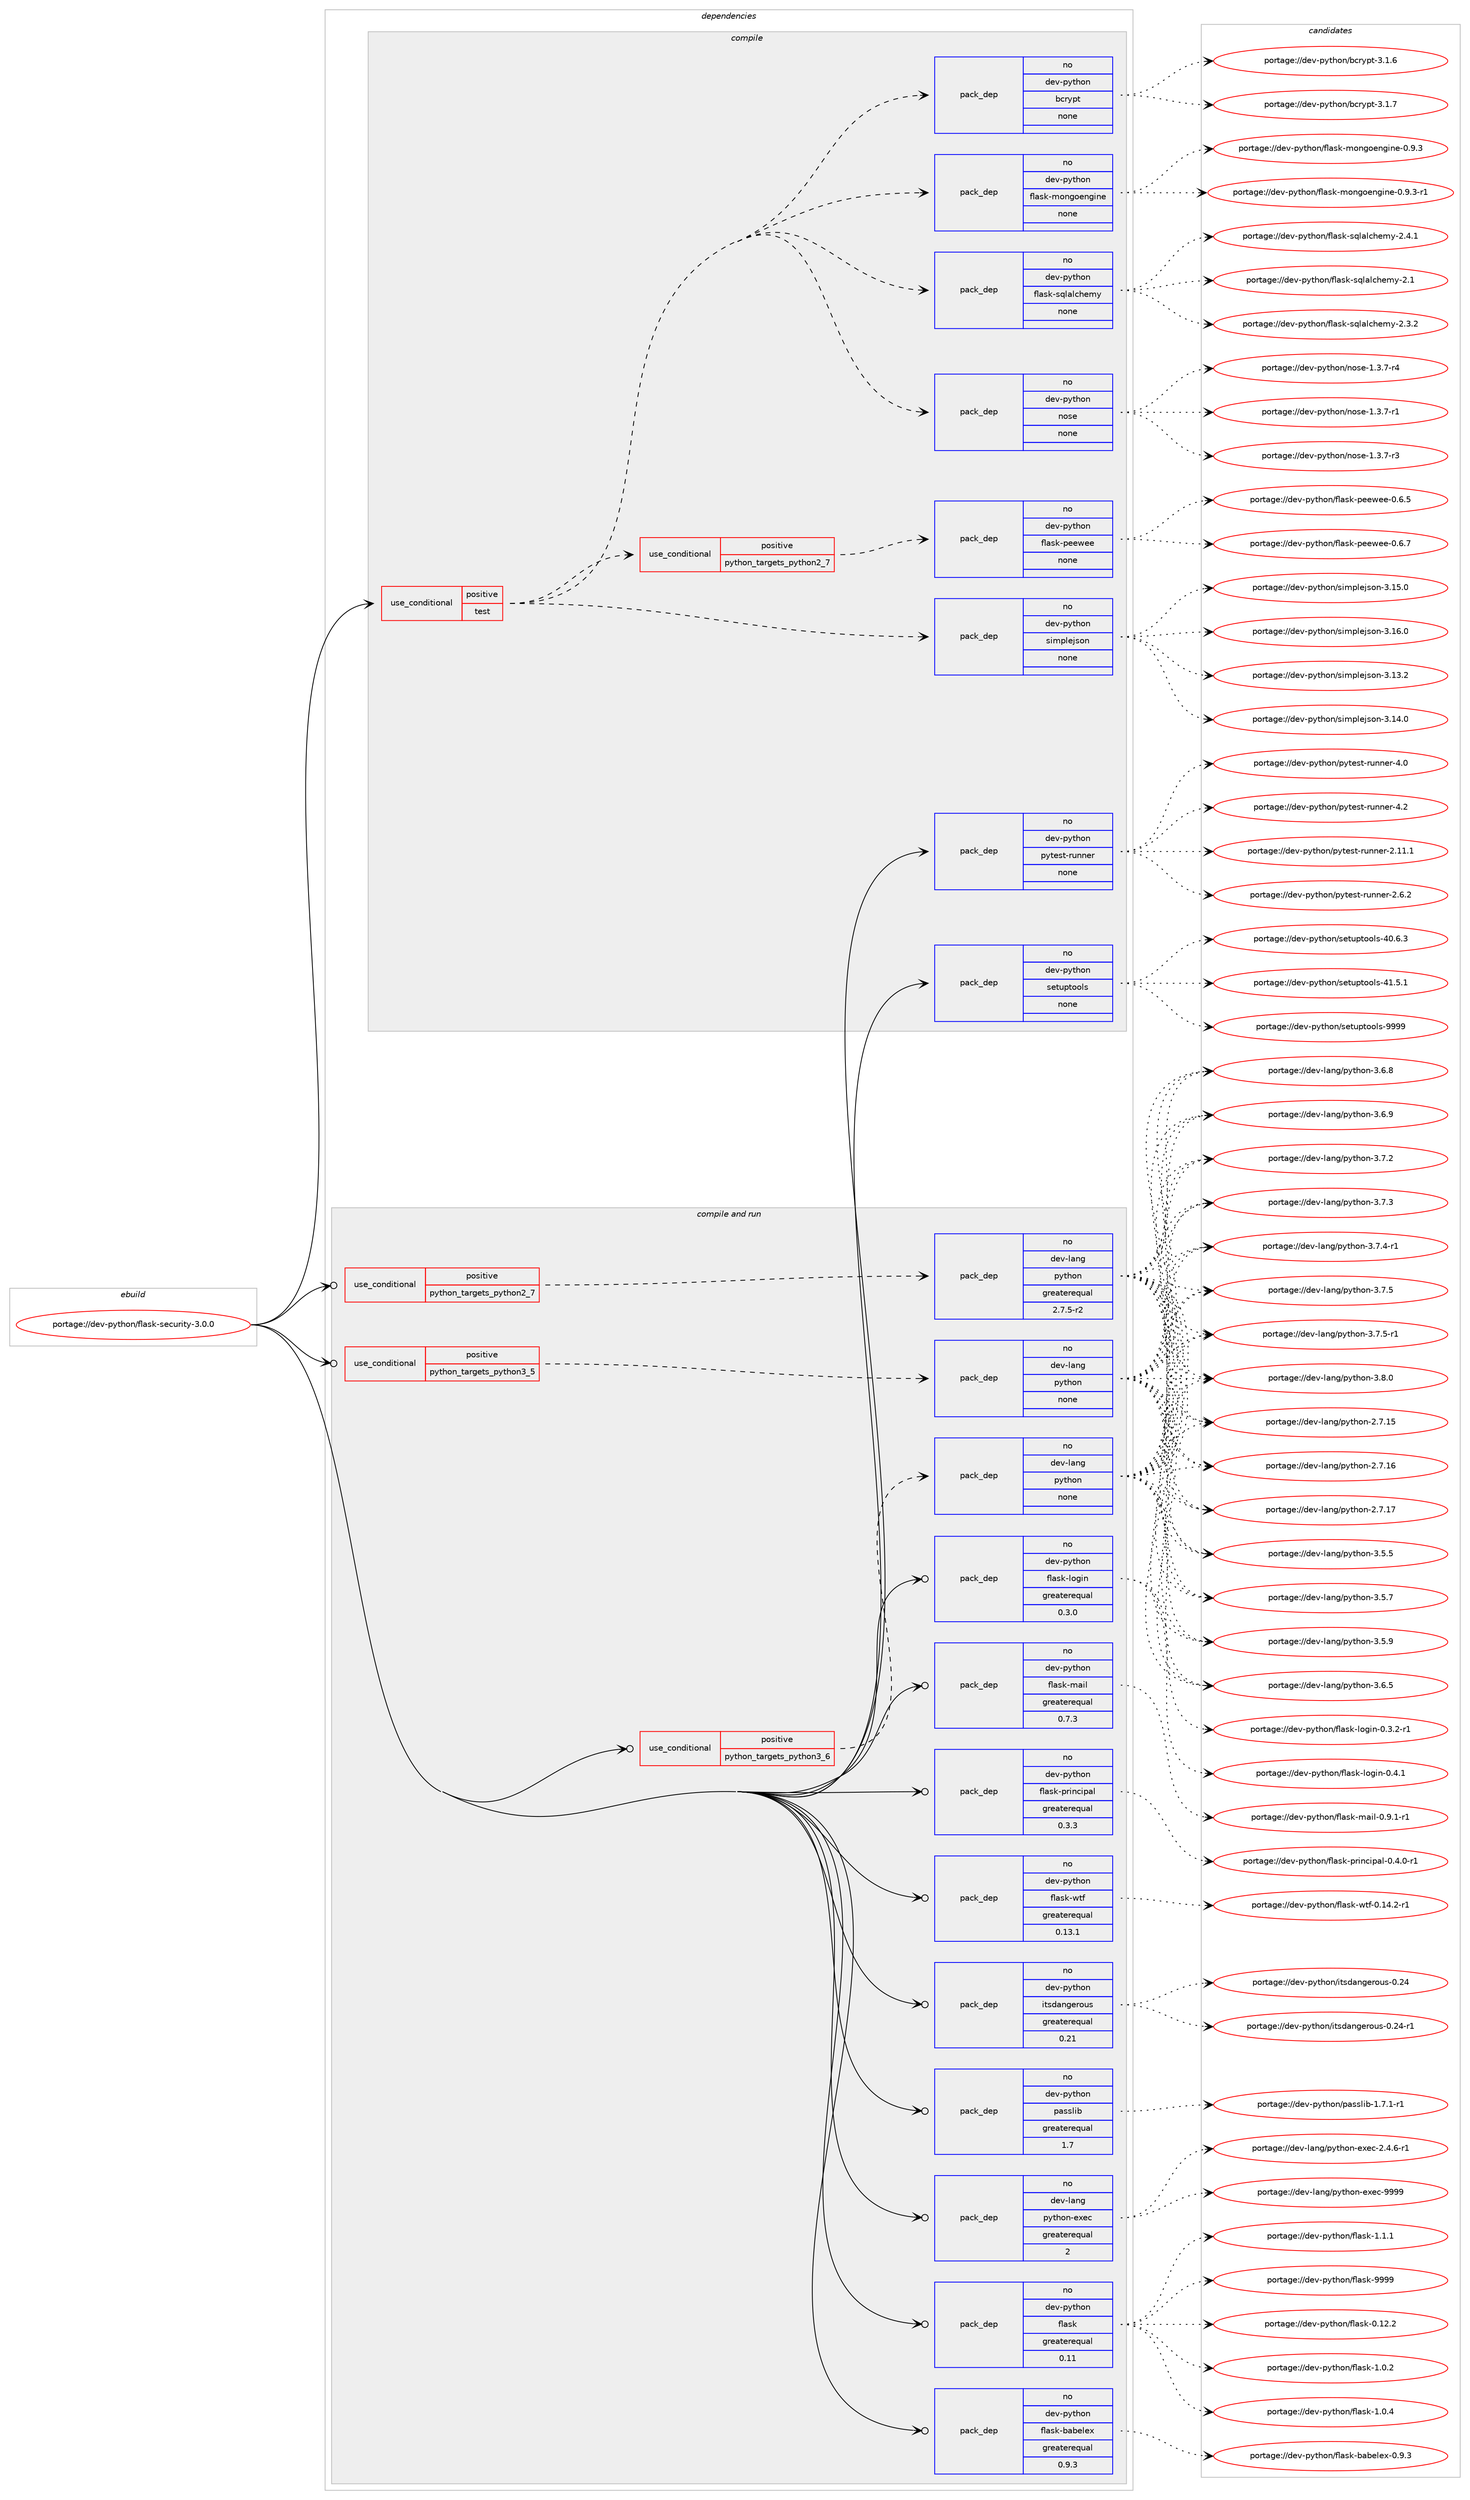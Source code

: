 digraph prolog {

# *************
# Graph options
# *************

newrank=true;
concentrate=true;
compound=true;
graph [rankdir=LR,fontname=Helvetica,fontsize=10,ranksep=1.5];#, ranksep=2.5, nodesep=0.2];
edge  [arrowhead=vee];
node  [fontname=Helvetica,fontsize=10];

# **********
# The ebuild
# **********

subgraph cluster_leftcol {
color=gray;
rank=same;
label=<<i>ebuild</i>>;
id [label="portage://dev-python/flask-security-3.0.0", color=red, width=4, href="../dev-python/flask-security-3.0.0.svg"];
}

# ****************
# The dependencies
# ****************

subgraph cluster_midcol {
color=gray;
label=<<i>dependencies</i>>;
subgraph cluster_compile {
fillcolor="#eeeeee";
style=filled;
label=<<i>compile</i>>;
subgraph cond28844 {
dependency140194 [label=<<TABLE BORDER="0" CELLBORDER="1" CELLSPACING="0" CELLPADDING="4"><TR><TD ROWSPAN="3" CELLPADDING="10">use_conditional</TD></TR><TR><TD>positive</TD></TR><TR><TD>test</TD></TR></TABLE>>, shape=none, color=red];
subgraph pack108032 {
dependency140195 [label=<<TABLE BORDER="0" CELLBORDER="1" CELLSPACING="0" CELLPADDING="4" WIDTH="220"><TR><TD ROWSPAN="6" CELLPADDING="30">pack_dep</TD></TR><TR><TD WIDTH="110">no</TD></TR><TR><TD>dev-python</TD></TR><TR><TD>nose</TD></TR><TR><TD>none</TD></TR><TR><TD></TD></TR></TABLE>>, shape=none, color=blue];
}
dependency140194:e -> dependency140195:w [weight=20,style="dashed",arrowhead="vee"];
subgraph pack108033 {
dependency140196 [label=<<TABLE BORDER="0" CELLBORDER="1" CELLSPACING="0" CELLPADDING="4" WIDTH="220"><TR><TD ROWSPAN="6" CELLPADDING="30">pack_dep</TD></TR><TR><TD WIDTH="110">no</TD></TR><TR><TD>dev-python</TD></TR><TR><TD>flask-sqlalchemy</TD></TR><TR><TD>none</TD></TR><TR><TD></TD></TR></TABLE>>, shape=none, color=blue];
}
dependency140194:e -> dependency140196:w [weight=20,style="dashed",arrowhead="vee"];
subgraph pack108034 {
dependency140197 [label=<<TABLE BORDER="0" CELLBORDER="1" CELLSPACING="0" CELLPADDING="4" WIDTH="220"><TR><TD ROWSPAN="6" CELLPADDING="30">pack_dep</TD></TR><TR><TD WIDTH="110">no</TD></TR><TR><TD>dev-python</TD></TR><TR><TD>flask-mongoengine</TD></TR><TR><TD>none</TD></TR><TR><TD></TD></TR></TABLE>>, shape=none, color=blue];
}
dependency140194:e -> dependency140197:w [weight=20,style="dashed",arrowhead="vee"];
subgraph pack108035 {
dependency140198 [label=<<TABLE BORDER="0" CELLBORDER="1" CELLSPACING="0" CELLPADDING="4" WIDTH="220"><TR><TD ROWSPAN="6" CELLPADDING="30">pack_dep</TD></TR><TR><TD WIDTH="110">no</TD></TR><TR><TD>dev-python</TD></TR><TR><TD>bcrypt</TD></TR><TR><TD>none</TD></TR><TR><TD></TD></TR></TABLE>>, shape=none, color=blue];
}
dependency140194:e -> dependency140198:w [weight=20,style="dashed",arrowhead="vee"];
subgraph pack108036 {
dependency140199 [label=<<TABLE BORDER="0" CELLBORDER="1" CELLSPACING="0" CELLPADDING="4" WIDTH="220"><TR><TD ROWSPAN="6" CELLPADDING="30">pack_dep</TD></TR><TR><TD WIDTH="110">no</TD></TR><TR><TD>dev-python</TD></TR><TR><TD>simplejson</TD></TR><TR><TD>none</TD></TR><TR><TD></TD></TR></TABLE>>, shape=none, color=blue];
}
dependency140194:e -> dependency140199:w [weight=20,style="dashed",arrowhead="vee"];
subgraph cond28845 {
dependency140200 [label=<<TABLE BORDER="0" CELLBORDER="1" CELLSPACING="0" CELLPADDING="4"><TR><TD ROWSPAN="3" CELLPADDING="10">use_conditional</TD></TR><TR><TD>positive</TD></TR><TR><TD>python_targets_python2_7</TD></TR></TABLE>>, shape=none, color=red];
subgraph pack108037 {
dependency140201 [label=<<TABLE BORDER="0" CELLBORDER="1" CELLSPACING="0" CELLPADDING="4" WIDTH="220"><TR><TD ROWSPAN="6" CELLPADDING="30">pack_dep</TD></TR><TR><TD WIDTH="110">no</TD></TR><TR><TD>dev-python</TD></TR><TR><TD>flask-peewee</TD></TR><TR><TD>none</TD></TR><TR><TD></TD></TR></TABLE>>, shape=none, color=blue];
}
dependency140200:e -> dependency140201:w [weight=20,style="dashed",arrowhead="vee"];
}
dependency140194:e -> dependency140200:w [weight=20,style="dashed",arrowhead="vee"];
}
id:e -> dependency140194:w [weight=20,style="solid",arrowhead="vee"];
subgraph pack108038 {
dependency140202 [label=<<TABLE BORDER="0" CELLBORDER="1" CELLSPACING="0" CELLPADDING="4" WIDTH="220"><TR><TD ROWSPAN="6" CELLPADDING="30">pack_dep</TD></TR><TR><TD WIDTH="110">no</TD></TR><TR><TD>dev-python</TD></TR><TR><TD>pytest-runner</TD></TR><TR><TD>none</TD></TR><TR><TD></TD></TR></TABLE>>, shape=none, color=blue];
}
id:e -> dependency140202:w [weight=20,style="solid",arrowhead="vee"];
subgraph pack108039 {
dependency140203 [label=<<TABLE BORDER="0" CELLBORDER="1" CELLSPACING="0" CELLPADDING="4" WIDTH="220"><TR><TD ROWSPAN="6" CELLPADDING="30">pack_dep</TD></TR><TR><TD WIDTH="110">no</TD></TR><TR><TD>dev-python</TD></TR><TR><TD>setuptools</TD></TR><TR><TD>none</TD></TR><TR><TD></TD></TR></TABLE>>, shape=none, color=blue];
}
id:e -> dependency140203:w [weight=20,style="solid",arrowhead="vee"];
}
subgraph cluster_compileandrun {
fillcolor="#eeeeee";
style=filled;
label=<<i>compile and run</i>>;
subgraph cond28846 {
dependency140204 [label=<<TABLE BORDER="0" CELLBORDER="1" CELLSPACING="0" CELLPADDING="4"><TR><TD ROWSPAN="3" CELLPADDING="10">use_conditional</TD></TR><TR><TD>positive</TD></TR><TR><TD>python_targets_python2_7</TD></TR></TABLE>>, shape=none, color=red];
subgraph pack108040 {
dependency140205 [label=<<TABLE BORDER="0" CELLBORDER="1" CELLSPACING="0" CELLPADDING="4" WIDTH="220"><TR><TD ROWSPAN="6" CELLPADDING="30">pack_dep</TD></TR><TR><TD WIDTH="110">no</TD></TR><TR><TD>dev-lang</TD></TR><TR><TD>python</TD></TR><TR><TD>greaterequal</TD></TR><TR><TD>2.7.5-r2</TD></TR></TABLE>>, shape=none, color=blue];
}
dependency140204:e -> dependency140205:w [weight=20,style="dashed",arrowhead="vee"];
}
id:e -> dependency140204:w [weight=20,style="solid",arrowhead="odotvee"];
subgraph cond28847 {
dependency140206 [label=<<TABLE BORDER="0" CELLBORDER="1" CELLSPACING="0" CELLPADDING="4"><TR><TD ROWSPAN="3" CELLPADDING="10">use_conditional</TD></TR><TR><TD>positive</TD></TR><TR><TD>python_targets_python3_5</TD></TR></TABLE>>, shape=none, color=red];
subgraph pack108041 {
dependency140207 [label=<<TABLE BORDER="0" CELLBORDER="1" CELLSPACING="0" CELLPADDING="4" WIDTH="220"><TR><TD ROWSPAN="6" CELLPADDING="30">pack_dep</TD></TR><TR><TD WIDTH="110">no</TD></TR><TR><TD>dev-lang</TD></TR><TR><TD>python</TD></TR><TR><TD>none</TD></TR><TR><TD></TD></TR></TABLE>>, shape=none, color=blue];
}
dependency140206:e -> dependency140207:w [weight=20,style="dashed",arrowhead="vee"];
}
id:e -> dependency140206:w [weight=20,style="solid",arrowhead="odotvee"];
subgraph cond28848 {
dependency140208 [label=<<TABLE BORDER="0" CELLBORDER="1" CELLSPACING="0" CELLPADDING="4"><TR><TD ROWSPAN="3" CELLPADDING="10">use_conditional</TD></TR><TR><TD>positive</TD></TR><TR><TD>python_targets_python3_6</TD></TR></TABLE>>, shape=none, color=red];
subgraph pack108042 {
dependency140209 [label=<<TABLE BORDER="0" CELLBORDER="1" CELLSPACING="0" CELLPADDING="4" WIDTH="220"><TR><TD ROWSPAN="6" CELLPADDING="30">pack_dep</TD></TR><TR><TD WIDTH="110">no</TD></TR><TR><TD>dev-lang</TD></TR><TR><TD>python</TD></TR><TR><TD>none</TD></TR><TR><TD></TD></TR></TABLE>>, shape=none, color=blue];
}
dependency140208:e -> dependency140209:w [weight=20,style="dashed",arrowhead="vee"];
}
id:e -> dependency140208:w [weight=20,style="solid",arrowhead="odotvee"];
subgraph pack108043 {
dependency140210 [label=<<TABLE BORDER="0" CELLBORDER="1" CELLSPACING="0" CELLPADDING="4" WIDTH="220"><TR><TD ROWSPAN="6" CELLPADDING="30">pack_dep</TD></TR><TR><TD WIDTH="110">no</TD></TR><TR><TD>dev-lang</TD></TR><TR><TD>python-exec</TD></TR><TR><TD>greaterequal</TD></TR><TR><TD>2</TD></TR></TABLE>>, shape=none, color=blue];
}
id:e -> dependency140210:w [weight=20,style="solid",arrowhead="odotvee"];
subgraph pack108044 {
dependency140211 [label=<<TABLE BORDER="0" CELLBORDER="1" CELLSPACING="0" CELLPADDING="4" WIDTH="220"><TR><TD ROWSPAN="6" CELLPADDING="30">pack_dep</TD></TR><TR><TD WIDTH="110">no</TD></TR><TR><TD>dev-python</TD></TR><TR><TD>flask</TD></TR><TR><TD>greaterequal</TD></TR><TR><TD>0.11</TD></TR></TABLE>>, shape=none, color=blue];
}
id:e -> dependency140211:w [weight=20,style="solid",arrowhead="odotvee"];
subgraph pack108045 {
dependency140212 [label=<<TABLE BORDER="0" CELLBORDER="1" CELLSPACING="0" CELLPADDING="4" WIDTH="220"><TR><TD ROWSPAN="6" CELLPADDING="30">pack_dep</TD></TR><TR><TD WIDTH="110">no</TD></TR><TR><TD>dev-python</TD></TR><TR><TD>flask-babelex</TD></TR><TR><TD>greaterequal</TD></TR><TR><TD>0.9.3</TD></TR></TABLE>>, shape=none, color=blue];
}
id:e -> dependency140212:w [weight=20,style="solid",arrowhead="odotvee"];
subgraph pack108046 {
dependency140213 [label=<<TABLE BORDER="0" CELLBORDER="1" CELLSPACING="0" CELLPADDING="4" WIDTH="220"><TR><TD ROWSPAN="6" CELLPADDING="30">pack_dep</TD></TR><TR><TD WIDTH="110">no</TD></TR><TR><TD>dev-python</TD></TR><TR><TD>flask-login</TD></TR><TR><TD>greaterequal</TD></TR><TR><TD>0.3.0</TD></TR></TABLE>>, shape=none, color=blue];
}
id:e -> dependency140213:w [weight=20,style="solid",arrowhead="odotvee"];
subgraph pack108047 {
dependency140214 [label=<<TABLE BORDER="0" CELLBORDER="1" CELLSPACING="0" CELLPADDING="4" WIDTH="220"><TR><TD ROWSPAN="6" CELLPADDING="30">pack_dep</TD></TR><TR><TD WIDTH="110">no</TD></TR><TR><TD>dev-python</TD></TR><TR><TD>flask-mail</TD></TR><TR><TD>greaterequal</TD></TR><TR><TD>0.7.3</TD></TR></TABLE>>, shape=none, color=blue];
}
id:e -> dependency140214:w [weight=20,style="solid",arrowhead="odotvee"];
subgraph pack108048 {
dependency140215 [label=<<TABLE BORDER="0" CELLBORDER="1" CELLSPACING="0" CELLPADDING="4" WIDTH="220"><TR><TD ROWSPAN="6" CELLPADDING="30">pack_dep</TD></TR><TR><TD WIDTH="110">no</TD></TR><TR><TD>dev-python</TD></TR><TR><TD>flask-principal</TD></TR><TR><TD>greaterequal</TD></TR><TR><TD>0.3.3</TD></TR></TABLE>>, shape=none, color=blue];
}
id:e -> dependency140215:w [weight=20,style="solid",arrowhead="odotvee"];
subgraph pack108049 {
dependency140216 [label=<<TABLE BORDER="0" CELLBORDER="1" CELLSPACING="0" CELLPADDING="4" WIDTH="220"><TR><TD ROWSPAN="6" CELLPADDING="30">pack_dep</TD></TR><TR><TD WIDTH="110">no</TD></TR><TR><TD>dev-python</TD></TR><TR><TD>flask-wtf</TD></TR><TR><TD>greaterequal</TD></TR><TR><TD>0.13.1</TD></TR></TABLE>>, shape=none, color=blue];
}
id:e -> dependency140216:w [weight=20,style="solid",arrowhead="odotvee"];
subgraph pack108050 {
dependency140217 [label=<<TABLE BORDER="0" CELLBORDER="1" CELLSPACING="0" CELLPADDING="4" WIDTH="220"><TR><TD ROWSPAN="6" CELLPADDING="30">pack_dep</TD></TR><TR><TD WIDTH="110">no</TD></TR><TR><TD>dev-python</TD></TR><TR><TD>itsdangerous</TD></TR><TR><TD>greaterequal</TD></TR><TR><TD>0.21</TD></TR></TABLE>>, shape=none, color=blue];
}
id:e -> dependency140217:w [weight=20,style="solid",arrowhead="odotvee"];
subgraph pack108051 {
dependency140218 [label=<<TABLE BORDER="0" CELLBORDER="1" CELLSPACING="0" CELLPADDING="4" WIDTH="220"><TR><TD ROWSPAN="6" CELLPADDING="30">pack_dep</TD></TR><TR><TD WIDTH="110">no</TD></TR><TR><TD>dev-python</TD></TR><TR><TD>passlib</TD></TR><TR><TD>greaterequal</TD></TR><TR><TD>1.7</TD></TR></TABLE>>, shape=none, color=blue];
}
id:e -> dependency140218:w [weight=20,style="solid",arrowhead="odotvee"];
}
subgraph cluster_run {
fillcolor="#eeeeee";
style=filled;
label=<<i>run</i>>;
}
}

# **************
# The candidates
# **************

subgraph cluster_choices {
rank=same;
color=gray;
label=<<i>candidates</i>>;

subgraph choice108032 {
color=black;
nodesep=1;
choiceportage10010111845112121116104111110471101111151014549465146554511449 [label="portage://dev-python/nose-1.3.7-r1", color=red, width=4,href="../dev-python/nose-1.3.7-r1.svg"];
choiceportage10010111845112121116104111110471101111151014549465146554511451 [label="portage://dev-python/nose-1.3.7-r3", color=red, width=4,href="../dev-python/nose-1.3.7-r3.svg"];
choiceportage10010111845112121116104111110471101111151014549465146554511452 [label="portage://dev-python/nose-1.3.7-r4", color=red, width=4,href="../dev-python/nose-1.3.7-r4.svg"];
dependency140195:e -> choiceportage10010111845112121116104111110471101111151014549465146554511449:w [style=dotted,weight="100"];
dependency140195:e -> choiceportage10010111845112121116104111110471101111151014549465146554511451:w [style=dotted,weight="100"];
dependency140195:e -> choiceportage10010111845112121116104111110471101111151014549465146554511452:w [style=dotted,weight="100"];
}
subgraph choice108033 {
color=black;
nodesep=1;
choiceportage10010111845112121116104111110471021089711510745115113108971089910410110912145504649 [label="portage://dev-python/flask-sqlalchemy-2.1", color=red, width=4,href="../dev-python/flask-sqlalchemy-2.1.svg"];
choiceportage100101118451121211161041111104710210897115107451151131089710899104101109121455046514650 [label="portage://dev-python/flask-sqlalchemy-2.3.2", color=red, width=4,href="../dev-python/flask-sqlalchemy-2.3.2.svg"];
choiceportage100101118451121211161041111104710210897115107451151131089710899104101109121455046524649 [label="portage://dev-python/flask-sqlalchemy-2.4.1", color=red, width=4,href="../dev-python/flask-sqlalchemy-2.4.1.svg"];
dependency140196:e -> choiceportage10010111845112121116104111110471021089711510745115113108971089910410110912145504649:w [style=dotted,weight="100"];
dependency140196:e -> choiceportage100101118451121211161041111104710210897115107451151131089710899104101109121455046514650:w [style=dotted,weight="100"];
dependency140196:e -> choiceportage100101118451121211161041111104710210897115107451151131089710899104101109121455046524649:w [style=dotted,weight="100"];
}
subgraph choice108034 {
color=black;
nodesep=1;
choiceportage10010111845112121116104111110471021089711510745109111110103111101110103105110101454846574651 [label="portage://dev-python/flask-mongoengine-0.9.3", color=red, width=4,href="../dev-python/flask-mongoengine-0.9.3.svg"];
choiceportage100101118451121211161041111104710210897115107451091111101031111011101031051101014548465746514511449 [label="portage://dev-python/flask-mongoengine-0.9.3-r1", color=red, width=4,href="../dev-python/flask-mongoengine-0.9.3-r1.svg"];
dependency140197:e -> choiceportage10010111845112121116104111110471021089711510745109111110103111101110103105110101454846574651:w [style=dotted,weight="100"];
dependency140197:e -> choiceportage100101118451121211161041111104710210897115107451091111101031111011101031051101014548465746514511449:w [style=dotted,weight="100"];
}
subgraph choice108035 {
color=black;
nodesep=1;
choiceportage10010111845112121116104111110479899114121112116455146494654 [label="portage://dev-python/bcrypt-3.1.6", color=red, width=4,href="../dev-python/bcrypt-3.1.6.svg"];
choiceportage10010111845112121116104111110479899114121112116455146494655 [label="portage://dev-python/bcrypt-3.1.7", color=red, width=4,href="../dev-python/bcrypt-3.1.7.svg"];
dependency140198:e -> choiceportage10010111845112121116104111110479899114121112116455146494654:w [style=dotted,weight="100"];
dependency140198:e -> choiceportage10010111845112121116104111110479899114121112116455146494655:w [style=dotted,weight="100"];
}
subgraph choice108036 {
color=black;
nodesep=1;
choiceportage100101118451121211161041111104711510510911210810110611511111045514649514650 [label="portage://dev-python/simplejson-3.13.2", color=red, width=4,href="../dev-python/simplejson-3.13.2.svg"];
choiceportage100101118451121211161041111104711510510911210810110611511111045514649524648 [label="portage://dev-python/simplejson-3.14.0", color=red, width=4,href="../dev-python/simplejson-3.14.0.svg"];
choiceportage100101118451121211161041111104711510510911210810110611511111045514649534648 [label="portage://dev-python/simplejson-3.15.0", color=red, width=4,href="../dev-python/simplejson-3.15.0.svg"];
choiceportage100101118451121211161041111104711510510911210810110611511111045514649544648 [label="portage://dev-python/simplejson-3.16.0", color=red, width=4,href="../dev-python/simplejson-3.16.0.svg"];
dependency140199:e -> choiceportage100101118451121211161041111104711510510911210810110611511111045514649514650:w [style=dotted,weight="100"];
dependency140199:e -> choiceportage100101118451121211161041111104711510510911210810110611511111045514649524648:w [style=dotted,weight="100"];
dependency140199:e -> choiceportage100101118451121211161041111104711510510911210810110611511111045514649534648:w [style=dotted,weight="100"];
dependency140199:e -> choiceportage100101118451121211161041111104711510510911210810110611511111045514649544648:w [style=dotted,weight="100"];
}
subgraph choice108037 {
color=black;
nodesep=1;
choiceportage10010111845112121116104111110471021089711510745112101101119101101454846544653 [label="portage://dev-python/flask-peewee-0.6.5", color=red, width=4,href="../dev-python/flask-peewee-0.6.5.svg"];
choiceportage10010111845112121116104111110471021089711510745112101101119101101454846544655 [label="portage://dev-python/flask-peewee-0.6.7", color=red, width=4,href="../dev-python/flask-peewee-0.6.7.svg"];
dependency140201:e -> choiceportage10010111845112121116104111110471021089711510745112101101119101101454846544653:w [style=dotted,weight="100"];
dependency140201:e -> choiceportage10010111845112121116104111110471021089711510745112101101119101101454846544655:w [style=dotted,weight="100"];
}
subgraph choice108038 {
color=black;
nodesep=1;
choiceportage10010111845112121116104111110471121211161011151164511411711011010111445504649494649 [label="portage://dev-python/pytest-runner-2.11.1", color=red, width=4,href="../dev-python/pytest-runner-2.11.1.svg"];
choiceportage100101118451121211161041111104711212111610111511645114117110110101114455046544650 [label="portage://dev-python/pytest-runner-2.6.2", color=red, width=4,href="../dev-python/pytest-runner-2.6.2.svg"];
choiceportage10010111845112121116104111110471121211161011151164511411711011010111445524648 [label="portage://dev-python/pytest-runner-4.0", color=red, width=4,href="../dev-python/pytest-runner-4.0.svg"];
choiceportage10010111845112121116104111110471121211161011151164511411711011010111445524650 [label="portage://dev-python/pytest-runner-4.2", color=red, width=4,href="../dev-python/pytest-runner-4.2.svg"];
dependency140202:e -> choiceportage10010111845112121116104111110471121211161011151164511411711011010111445504649494649:w [style=dotted,weight="100"];
dependency140202:e -> choiceportage100101118451121211161041111104711212111610111511645114117110110101114455046544650:w [style=dotted,weight="100"];
dependency140202:e -> choiceportage10010111845112121116104111110471121211161011151164511411711011010111445524648:w [style=dotted,weight="100"];
dependency140202:e -> choiceportage10010111845112121116104111110471121211161011151164511411711011010111445524650:w [style=dotted,weight="100"];
}
subgraph choice108039 {
color=black;
nodesep=1;
choiceportage100101118451121211161041111104711510111611711211611111110811545524846544651 [label="portage://dev-python/setuptools-40.6.3", color=red, width=4,href="../dev-python/setuptools-40.6.3.svg"];
choiceportage100101118451121211161041111104711510111611711211611111110811545524946534649 [label="portage://dev-python/setuptools-41.5.1", color=red, width=4,href="../dev-python/setuptools-41.5.1.svg"];
choiceportage10010111845112121116104111110471151011161171121161111111081154557575757 [label="portage://dev-python/setuptools-9999", color=red, width=4,href="../dev-python/setuptools-9999.svg"];
dependency140203:e -> choiceportage100101118451121211161041111104711510111611711211611111110811545524846544651:w [style=dotted,weight="100"];
dependency140203:e -> choiceportage100101118451121211161041111104711510111611711211611111110811545524946534649:w [style=dotted,weight="100"];
dependency140203:e -> choiceportage10010111845112121116104111110471151011161171121161111111081154557575757:w [style=dotted,weight="100"];
}
subgraph choice108040 {
color=black;
nodesep=1;
choiceportage10010111845108971101034711212111610411111045504655464953 [label="portage://dev-lang/python-2.7.15", color=red, width=4,href="../dev-lang/python-2.7.15.svg"];
choiceportage10010111845108971101034711212111610411111045504655464954 [label="portage://dev-lang/python-2.7.16", color=red, width=4,href="../dev-lang/python-2.7.16.svg"];
choiceportage10010111845108971101034711212111610411111045504655464955 [label="portage://dev-lang/python-2.7.17", color=red, width=4,href="../dev-lang/python-2.7.17.svg"];
choiceportage100101118451089711010347112121116104111110455146534653 [label="portage://dev-lang/python-3.5.5", color=red, width=4,href="../dev-lang/python-3.5.5.svg"];
choiceportage100101118451089711010347112121116104111110455146534655 [label="portage://dev-lang/python-3.5.7", color=red, width=4,href="../dev-lang/python-3.5.7.svg"];
choiceportage100101118451089711010347112121116104111110455146534657 [label="portage://dev-lang/python-3.5.9", color=red, width=4,href="../dev-lang/python-3.5.9.svg"];
choiceportage100101118451089711010347112121116104111110455146544653 [label="portage://dev-lang/python-3.6.5", color=red, width=4,href="../dev-lang/python-3.6.5.svg"];
choiceportage100101118451089711010347112121116104111110455146544656 [label="portage://dev-lang/python-3.6.8", color=red, width=4,href="../dev-lang/python-3.6.8.svg"];
choiceportage100101118451089711010347112121116104111110455146544657 [label="portage://dev-lang/python-3.6.9", color=red, width=4,href="../dev-lang/python-3.6.9.svg"];
choiceportage100101118451089711010347112121116104111110455146554650 [label="portage://dev-lang/python-3.7.2", color=red, width=4,href="../dev-lang/python-3.7.2.svg"];
choiceportage100101118451089711010347112121116104111110455146554651 [label="portage://dev-lang/python-3.7.3", color=red, width=4,href="../dev-lang/python-3.7.3.svg"];
choiceportage1001011184510897110103471121211161041111104551465546524511449 [label="portage://dev-lang/python-3.7.4-r1", color=red, width=4,href="../dev-lang/python-3.7.4-r1.svg"];
choiceportage100101118451089711010347112121116104111110455146554653 [label="portage://dev-lang/python-3.7.5", color=red, width=4,href="../dev-lang/python-3.7.5.svg"];
choiceportage1001011184510897110103471121211161041111104551465546534511449 [label="portage://dev-lang/python-3.7.5-r1", color=red, width=4,href="../dev-lang/python-3.7.5-r1.svg"];
choiceportage100101118451089711010347112121116104111110455146564648 [label="portage://dev-lang/python-3.8.0", color=red, width=4,href="../dev-lang/python-3.8.0.svg"];
dependency140205:e -> choiceportage10010111845108971101034711212111610411111045504655464953:w [style=dotted,weight="100"];
dependency140205:e -> choiceportage10010111845108971101034711212111610411111045504655464954:w [style=dotted,weight="100"];
dependency140205:e -> choiceportage10010111845108971101034711212111610411111045504655464955:w [style=dotted,weight="100"];
dependency140205:e -> choiceportage100101118451089711010347112121116104111110455146534653:w [style=dotted,weight="100"];
dependency140205:e -> choiceportage100101118451089711010347112121116104111110455146534655:w [style=dotted,weight="100"];
dependency140205:e -> choiceportage100101118451089711010347112121116104111110455146534657:w [style=dotted,weight="100"];
dependency140205:e -> choiceportage100101118451089711010347112121116104111110455146544653:w [style=dotted,weight="100"];
dependency140205:e -> choiceportage100101118451089711010347112121116104111110455146544656:w [style=dotted,weight="100"];
dependency140205:e -> choiceportage100101118451089711010347112121116104111110455146544657:w [style=dotted,weight="100"];
dependency140205:e -> choiceportage100101118451089711010347112121116104111110455146554650:w [style=dotted,weight="100"];
dependency140205:e -> choiceportage100101118451089711010347112121116104111110455146554651:w [style=dotted,weight="100"];
dependency140205:e -> choiceportage1001011184510897110103471121211161041111104551465546524511449:w [style=dotted,weight="100"];
dependency140205:e -> choiceportage100101118451089711010347112121116104111110455146554653:w [style=dotted,weight="100"];
dependency140205:e -> choiceportage1001011184510897110103471121211161041111104551465546534511449:w [style=dotted,weight="100"];
dependency140205:e -> choiceportage100101118451089711010347112121116104111110455146564648:w [style=dotted,weight="100"];
}
subgraph choice108041 {
color=black;
nodesep=1;
choiceportage10010111845108971101034711212111610411111045504655464953 [label="portage://dev-lang/python-2.7.15", color=red, width=4,href="../dev-lang/python-2.7.15.svg"];
choiceportage10010111845108971101034711212111610411111045504655464954 [label="portage://dev-lang/python-2.7.16", color=red, width=4,href="../dev-lang/python-2.7.16.svg"];
choiceportage10010111845108971101034711212111610411111045504655464955 [label="portage://dev-lang/python-2.7.17", color=red, width=4,href="../dev-lang/python-2.7.17.svg"];
choiceportage100101118451089711010347112121116104111110455146534653 [label="portage://dev-lang/python-3.5.5", color=red, width=4,href="../dev-lang/python-3.5.5.svg"];
choiceportage100101118451089711010347112121116104111110455146534655 [label="portage://dev-lang/python-3.5.7", color=red, width=4,href="../dev-lang/python-3.5.7.svg"];
choiceportage100101118451089711010347112121116104111110455146534657 [label="portage://dev-lang/python-3.5.9", color=red, width=4,href="../dev-lang/python-3.5.9.svg"];
choiceportage100101118451089711010347112121116104111110455146544653 [label="portage://dev-lang/python-3.6.5", color=red, width=4,href="../dev-lang/python-3.6.5.svg"];
choiceportage100101118451089711010347112121116104111110455146544656 [label="portage://dev-lang/python-3.6.8", color=red, width=4,href="../dev-lang/python-3.6.8.svg"];
choiceportage100101118451089711010347112121116104111110455146544657 [label="portage://dev-lang/python-3.6.9", color=red, width=4,href="../dev-lang/python-3.6.9.svg"];
choiceportage100101118451089711010347112121116104111110455146554650 [label="portage://dev-lang/python-3.7.2", color=red, width=4,href="../dev-lang/python-3.7.2.svg"];
choiceportage100101118451089711010347112121116104111110455146554651 [label="portage://dev-lang/python-3.7.3", color=red, width=4,href="../dev-lang/python-3.7.3.svg"];
choiceportage1001011184510897110103471121211161041111104551465546524511449 [label="portage://dev-lang/python-3.7.4-r1", color=red, width=4,href="../dev-lang/python-3.7.4-r1.svg"];
choiceportage100101118451089711010347112121116104111110455146554653 [label="portage://dev-lang/python-3.7.5", color=red, width=4,href="../dev-lang/python-3.7.5.svg"];
choiceportage1001011184510897110103471121211161041111104551465546534511449 [label="portage://dev-lang/python-3.7.5-r1", color=red, width=4,href="../dev-lang/python-3.7.5-r1.svg"];
choiceportage100101118451089711010347112121116104111110455146564648 [label="portage://dev-lang/python-3.8.0", color=red, width=4,href="../dev-lang/python-3.8.0.svg"];
dependency140207:e -> choiceportage10010111845108971101034711212111610411111045504655464953:w [style=dotted,weight="100"];
dependency140207:e -> choiceportage10010111845108971101034711212111610411111045504655464954:w [style=dotted,weight="100"];
dependency140207:e -> choiceportage10010111845108971101034711212111610411111045504655464955:w [style=dotted,weight="100"];
dependency140207:e -> choiceportage100101118451089711010347112121116104111110455146534653:w [style=dotted,weight="100"];
dependency140207:e -> choiceportage100101118451089711010347112121116104111110455146534655:w [style=dotted,weight="100"];
dependency140207:e -> choiceportage100101118451089711010347112121116104111110455146534657:w [style=dotted,weight="100"];
dependency140207:e -> choiceportage100101118451089711010347112121116104111110455146544653:w [style=dotted,weight="100"];
dependency140207:e -> choiceportage100101118451089711010347112121116104111110455146544656:w [style=dotted,weight="100"];
dependency140207:e -> choiceportage100101118451089711010347112121116104111110455146544657:w [style=dotted,weight="100"];
dependency140207:e -> choiceportage100101118451089711010347112121116104111110455146554650:w [style=dotted,weight="100"];
dependency140207:e -> choiceportage100101118451089711010347112121116104111110455146554651:w [style=dotted,weight="100"];
dependency140207:e -> choiceportage1001011184510897110103471121211161041111104551465546524511449:w [style=dotted,weight="100"];
dependency140207:e -> choiceportage100101118451089711010347112121116104111110455146554653:w [style=dotted,weight="100"];
dependency140207:e -> choiceportage1001011184510897110103471121211161041111104551465546534511449:w [style=dotted,weight="100"];
dependency140207:e -> choiceportage100101118451089711010347112121116104111110455146564648:w [style=dotted,weight="100"];
}
subgraph choice108042 {
color=black;
nodesep=1;
choiceportage10010111845108971101034711212111610411111045504655464953 [label="portage://dev-lang/python-2.7.15", color=red, width=4,href="../dev-lang/python-2.7.15.svg"];
choiceportage10010111845108971101034711212111610411111045504655464954 [label="portage://dev-lang/python-2.7.16", color=red, width=4,href="../dev-lang/python-2.7.16.svg"];
choiceportage10010111845108971101034711212111610411111045504655464955 [label="portage://dev-lang/python-2.7.17", color=red, width=4,href="../dev-lang/python-2.7.17.svg"];
choiceportage100101118451089711010347112121116104111110455146534653 [label="portage://dev-lang/python-3.5.5", color=red, width=4,href="../dev-lang/python-3.5.5.svg"];
choiceportage100101118451089711010347112121116104111110455146534655 [label="portage://dev-lang/python-3.5.7", color=red, width=4,href="../dev-lang/python-3.5.7.svg"];
choiceportage100101118451089711010347112121116104111110455146534657 [label="portage://dev-lang/python-3.5.9", color=red, width=4,href="../dev-lang/python-3.5.9.svg"];
choiceportage100101118451089711010347112121116104111110455146544653 [label="portage://dev-lang/python-3.6.5", color=red, width=4,href="../dev-lang/python-3.6.5.svg"];
choiceportage100101118451089711010347112121116104111110455146544656 [label="portage://dev-lang/python-3.6.8", color=red, width=4,href="../dev-lang/python-3.6.8.svg"];
choiceportage100101118451089711010347112121116104111110455146544657 [label="portage://dev-lang/python-3.6.9", color=red, width=4,href="../dev-lang/python-3.6.9.svg"];
choiceportage100101118451089711010347112121116104111110455146554650 [label="portage://dev-lang/python-3.7.2", color=red, width=4,href="../dev-lang/python-3.7.2.svg"];
choiceportage100101118451089711010347112121116104111110455146554651 [label="portage://dev-lang/python-3.7.3", color=red, width=4,href="../dev-lang/python-3.7.3.svg"];
choiceportage1001011184510897110103471121211161041111104551465546524511449 [label="portage://dev-lang/python-3.7.4-r1", color=red, width=4,href="../dev-lang/python-3.7.4-r1.svg"];
choiceportage100101118451089711010347112121116104111110455146554653 [label="portage://dev-lang/python-3.7.5", color=red, width=4,href="../dev-lang/python-3.7.5.svg"];
choiceportage1001011184510897110103471121211161041111104551465546534511449 [label="portage://dev-lang/python-3.7.5-r1", color=red, width=4,href="../dev-lang/python-3.7.5-r1.svg"];
choiceportage100101118451089711010347112121116104111110455146564648 [label="portage://dev-lang/python-3.8.0", color=red, width=4,href="../dev-lang/python-3.8.0.svg"];
dependency140209:e -> choiceportage10010111845108971101034711212111610411111045504655464953:w [style=dotted,weight="100"];
dependency140209:e -> choiceportage10010111845108971101034711212111610411111045504655464954:w [style=dotted,weight="100"];
dependency140209:e -> choiceportage10010111845108971101034711212111610411111045504655464955:w [style=dotted,weight="100"];
dependency140209:e -> choiceportage100101118451089711010347112121116104111110455146534653:w [style=dotted,weight="100"];
dependency140209:e -> choiceportage100101118451089711010347112121116104111110455146534655:w [style=dotted,weight="100"];
dependency140209:e -> choiceportage100101118451089711010347112121116104111110455146534657:w [style=dotted,weight="100"];
dependency140209:e -> choiceportage100101118451089711010347112121116104111110455146544653:w [style=dotted,weight="100"];
dependency140209:e -> choiceportage100101118451089711010347112121116104111110455146544656:w [style=dotted,weight="100"];
dependency140209:e -> choiceportage100101118451089711010347112121116104111110455146544657:w [style=dotted,weight="100"];
dependency140209:e -> choiceportage100101118451089711010347112121116104111110455146554650:w [style=dotted,weight="100"];
dependency140209:e -> choiceportage100101118451089711010347112121116104111110455146554651:w [style=dotted,weight="100"];
dependency140209:e -> choiceportage1001011184510897110103471121211161041111104551465546524511449:w [style=dotted,weight="100"];
dependency140209:e -> choiceportage100101118451089711010347112121116104111110455146554653:w [style=dotted,weight="100"];
dependency140209:e -> choiceportage1001011184510897110103471121211161041111104551465546534511449:w [style=dotted,weight="100"];
dependency140209:e -> choiceportage100101118451089711010347112121116104111110455146564648:w [style=dotted,weight="100"];
}
subgraph choice108043 {
color=black;
nodesep=1;
choiceportage10010111845108971101034711212111610411111045101120101994550465246544511449 [label="portage://dev-lang/python-exec-2.4.6-r1", color=red, width=4,href="../dev-lang/python-exec-2.4.6-r1.svg"];
choiceportage10010111845108971101034711212111610411111045101120101994557575757 [label="portage://dev-lang/python-exec-9999", color=red, width=4,href="../dev-lang/python-exec-9999.svg"];
dependency140210:e -> choiceportage10010111845108971101034711212111610411111045101120101994550465246544511449:w [style=dotted,weight="100"];
dependency140210:e -> choiceportage10010111845108971101034711212111610411111045101120101994557575757:w [style=dotted,weight="100"];
}
subgraph choice108044 {
color=black;
nodesep=1;
choiceportage10010111845112121116104111110471021089711510745484649504650 [label="portage://dev-python/flask-0.12.2", color=red, width=4,href="../dev-python/flask-0.12.2.svg"];
choiceportage100101118451121211161041111104710210897115107454946484650 [label="portage://dev-python/flask-1.0.2", color=red, width=4,href="../dev-python/flask-1.0.2.svg"];
choiceportage100101118451121211161041111104710210897115107454946484652 [label="portage://dev-python/flask-1.0.4", color=red, width=4,href="../dev-python/flask-1.0.4.svg"];
choiceportage100101118451121211161041111104710210897115107454946494649 [label="portage://dev-python/flask-1.1.1", color=red, width=4,href="../dev-python/flask-1.1.1.svg"];
choiceportage1001011184511212111610411111047102108971151074557575757 [label="portage://dev-python/flask-9999", color=red, width=4,href="../dev-python/flask-9999.svg"];
dependency140211:e -> choiceportage10010111845112121116104111110471021089711510745484649504650:w [style=dotted,weight="100"];
dependency140211:e -> choiceportage100101118451121211161041111104710210897115107454946484650:w [style=dotted,weight="100"];
dependency140211:e -> choiceportage100101118451121211161041111104710210897115107454946484652:w [style=dotted,weight="100"];
dependency140211:e -> choiceportage100101118451121211161041111104710210897115107454946494649:w [style=dotted,weight="100"];
dependency140211:e -> choiceportage1001011184511212111610411111047102108971151074557575757:w [style=dotted,weight="100"];
}
subgraph choice108045 {
color=black;
nodesep=1;
choiceportage10010111845112121116104111110471021089711510745989798101108101120454846574651 [label="portage://dev-python/flask-babelex-0.9.3", color=red, width=4,href="../dev-python/flask-babelex-0.9.3.svg"];
dependency140212:e -> choiceportage10010111845112121116104111110471021089711510745989798101108101120454846574651:w [style=dotted,weight="100"];
}
subgraph choice108046 {
color=black;
nodesep=1;
choiceportage100101118451121211161041111104710210897115107451081111031051104548465146504511449 [label="portage://dev-python/flask-login-0.3.2-r1", color=red, width=4,href="../dev-python/flask-login-0.3.2-r1.svg"];
choiceportage10010111845112121116104111110471021089711510745108111103105110454846524649 [label="portage://dev-python/flask-login-0.4.1", color=red, width=4,href="../dev-python/flask-login-0.4.1.svg"];
dependency140213:e -> choiceportage100101118451121211161041111104710210897115107451081111031051104548465146504511449:w [style=dotted,weight="100"];
dependency140213:e -> choiceportage10010111845112121116104111110471021089711510745108111103105110454846524649:w [style=dotted,weight="100"];
}
subgraph choice108047 {
color=black;
nodesep=1;
choiceportage10010111845112121116104111110471021089711510745109971051084548465746494511449 [label="portage://dev-python/flask-mail-0.9.1-r1", color=red, width=4,href="../dev-python/flask-mail-0.9.1-r1.svg"];
dependency140214:e -> choiceportage10010111845112121116104111110471021089711510745109971051084548465746494511449:w [style=dotted,weight="100"];
}
subgraph choice108048 {
color=black;
nodesep=1;
choiceportage1001011184511212111610411111047102108971151074511211410511099105112971084548465246484511449 [label="portage://dev-python/flask-principal-0.4.0-r1", color=red, width=4,href="../dev-python/flask-principal-0.4.0-r1.svg"];
dependency140215:e -> choiceportage1001011184511212111610411111047102108971151074511211410511099105112971084548465246484511449:w [style=dotted,weight="100"];
}
subgraph choice108049 {
color=black;
nodesep=1;
choiceportage10010111845112121116104111110471021089711510745119116102454846495246504511449 [label="portage://dev-python/flask-wtf-0.14.2-r1", color=red, width=4,href="../dev-python/flask-wtf-0.14.2-r1.svg"];
dependency140216:e -> choiceportage10010111845112121116104111110471021089711510745119116102454846495246504511449:w [style=dotted,weight="100"];
}
subgraph choice108050 {
color=black;
nodesep=1;
choiceportage1001011184511212111610411111047105116115100971101031011141111171154548465052 [label="portage://dev-python/itsdangerous-0.24", color=red, width=4,href="../dev-python/itsdangerous-0.24.svg"];
choiceportage10010111845112121116104111110471051161151009711010310111411111711545484650524511449 [label="portage://dev-python/itsdangerous-0.24-r1", color=red, width=4,href="../dev-python/itsdangerous-0.24-r1.svg"];
dependency140217:e -> choiceportage1001011184511212111610411111047105116115100971101031011141111171154548465052:w [style=dotted,weight="100"];
dependency140217:e -> choiceportage10010111845112121116104111110471051161151009711010310111411111711545484650524511449:w [style=dotted,weight="100"];
}
subgraph choice108051 {
color=black;
nodesep=1;
choiceportage100101118451121211161041111104711297115115108105984549465546494511449 [label="portage://dev-python/passlib-1.7.1-r1", color=red, width=4,href="../dev-python/passlib-1.7.1-r1.svg"];
dependency140218:e -> choiceportage100101118451121211161041111104711297115115108105984549465546494511449:w [style=dotted,weight="100"];
}
}

}
